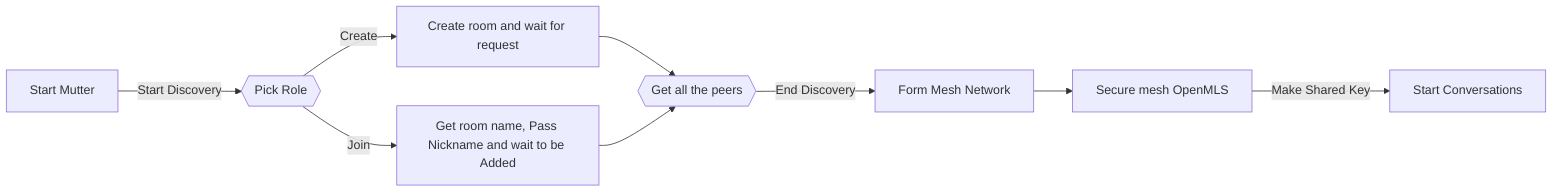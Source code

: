 flowchart LR
    S[Start Mutter] --> |Start Discovery| A{{Pick Role}} 
    A --> |Join| J[Get room name, Pass Nickname and wait to be Added]
    A --> |Create| C[Create room and wait for request]
    C --> C2{{Get all the peers}}
    J --> C2
    C2 --> |End Discovery| C3[Form Mesh Network]
    C3 --> S1[Secure mesh OpenMLS]
    S1 --> |Make Shared Key| S2[Start Conversations]
